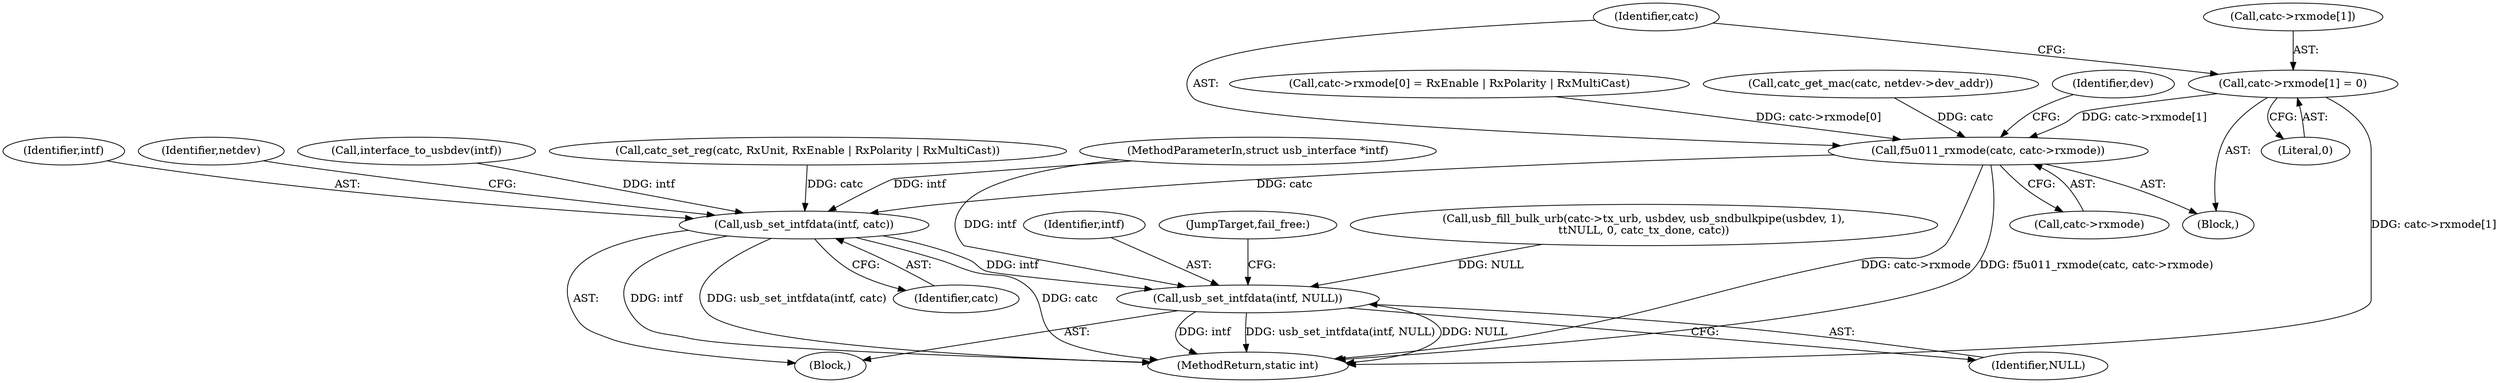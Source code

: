 digraph "0_linux_2d6a0e9de03ee658a9adc3bfb2f0ca55dff1e478@array" {
"1000602" [label="(Call,catc->rxmode[1] = 0)"];
"1000609" [label="(Call,f5u011_rxmode(catc, catc->rxmode))"];
"1000617" [label="(Call,usb_set_intfdata(intf, catc))"];
"1000636" [label="(Call,usb_set_intfdata(intf, NULL))"];
"1000102" [label="(MethodParameterIn,struct usb_interface *intf)"];
"1000591" [label="(Call,catc->rxmode[0] = RxEnable | RxPolarity | RxMultiCast)"];
"1000618" [label="(Identifier,intf)"];
"1000577" [label="(Block,)"];
"1000602" [label="(Call,catc->rxmode[1] = 0)"];
"1000638" [label="(Identifier,NULL)"];
"1000621" [label="(Identifier,netdev)"];
"1000660" [label="(MethodReturn,static int)"];
"1000609" [label="(Call,f5u011_rxmode(catc, catc->rxmode))"];
"1000342" [label="(Call,usb_fill_bulk_urb(catc->tx_urb, usbdev, usb_sndbulkpipe(usbdev, 1),\n\t\tNULL, 0, catc_tx_done, catc))"];
"1000617" [label="(Call,usb_set_intfdata(intf, catc))"];
"1000610" [label="(Identifier,catc)"];
"1000115" [label="(Call,interface_to_usbdev(intf))"];
"1000608" [label="(Literal,0)"];
"1000619" [label="(Identifier,catc)"];
"1000104" [label="(Block,)"];
"1000583" [label="(Call,catc_get_mac(catc, netdev->dev_addr))"];
"1000637" [label="(Identifier,intf)"];
"1000639" [label="(JumpTarget,fail_free:)"];
"1000636" [label="(Call,usb_set_intfdata(intf, NULL))"];
"1000611" [label="(Call,catc->rxmode)"];
"1000615" [label="(Identifier,dev)"];
"1000568" [label="(Call,catc_set_reg(catc, RxUnit, RxEnable | RxPolarity | RxMultiCast))"];
"1000603" [label="(Call,catc->rxmode[1])"];
"1000602" -> "1000577"  [label="AST: "];
"1000602" -> "1000608"  [label="CFG: "];
"1000603" -> "1000602"  [label="AST: "];
"1000608" -> "1000602"  [label="AST: "];
"1000610" -> "1000602"  [label="CFG: "];
"1000602" -> "1000660"  [label="DDG: catc->rxmode[1]"];
"1000602" -> "1000609"  [label="DDG: catc->rxmode[1]"];
"1000609" -> "1000577"  [label="AST: "];
"1000609" -> "1000611"  [label="CFG: "];
"1000610" -> "1000609"  [label="AST: "];
"1000611" -> "1000609"  [label="AST: "];
"1000615" -> "1000609"  [label="CFG: "];
"1000609" -> "1000660"  [label="DDG: catc->rxmode"];
"1000609" -> "1000660"  [label="DDG: f5u011_rxmode(catc, catc->rxmode)"];
"1000583" -> "1000609"  [label="DDG: catc"];
"1000591" -> "1000609"  [label="DDG: catc->rxmode[0]"];
"1000609" -> "1000617"  [label="DDG: catc"];
"1000617" -> "1000104"  [label="AST: "];
"1000617" -> "1000619"  [label="CFG: "];
"1000618" -> "1000617"  [label="AST: "];
"1000619" -> "1000617"  [label="AST: "];
"1000621" -> "1000617"  [label="CFG: "];
"1000617" -> "1000660"  [label="DDG: intf"];
"1000617" -> "1000660"  [label="DDG: usb_set_intfdata(intf, catc)"];
"1000617" -> "1000660"  [label="DDG: catc"];
"1000115" -> "1000617"  [label="DDG: intf"];
"1000102" -> "1000617"  [label="DDG: intf"];
"1000568" -> "1000617"  [label="DDG: catc"];
"1000617" -> "1000636"  [label="DDG: intf"];
"1000636" -> "1000104"  [label="AST: "];
"1000636" -> "1000638"  [label="CFG: "];
"1000637" -> "1000636"  [label="AST: "];
"1000638" -> "1000636"  [label="AST: "];
"1000639" -> "1000636"  [label="CFG: "];
"1000636" -> "1000660"  [label="DDG: NULL"];
"1000636" -> "1000660"  [label="DDG: intf"];
"1000636" -> "1000660"  [label="DDG: usb_set_intfdata(intf, NULL)"];
"1000102" -> "1000636"  [label="DDG: intf"];
"1000342" -> "1000636"  [label="DDG: NULL"];
}
